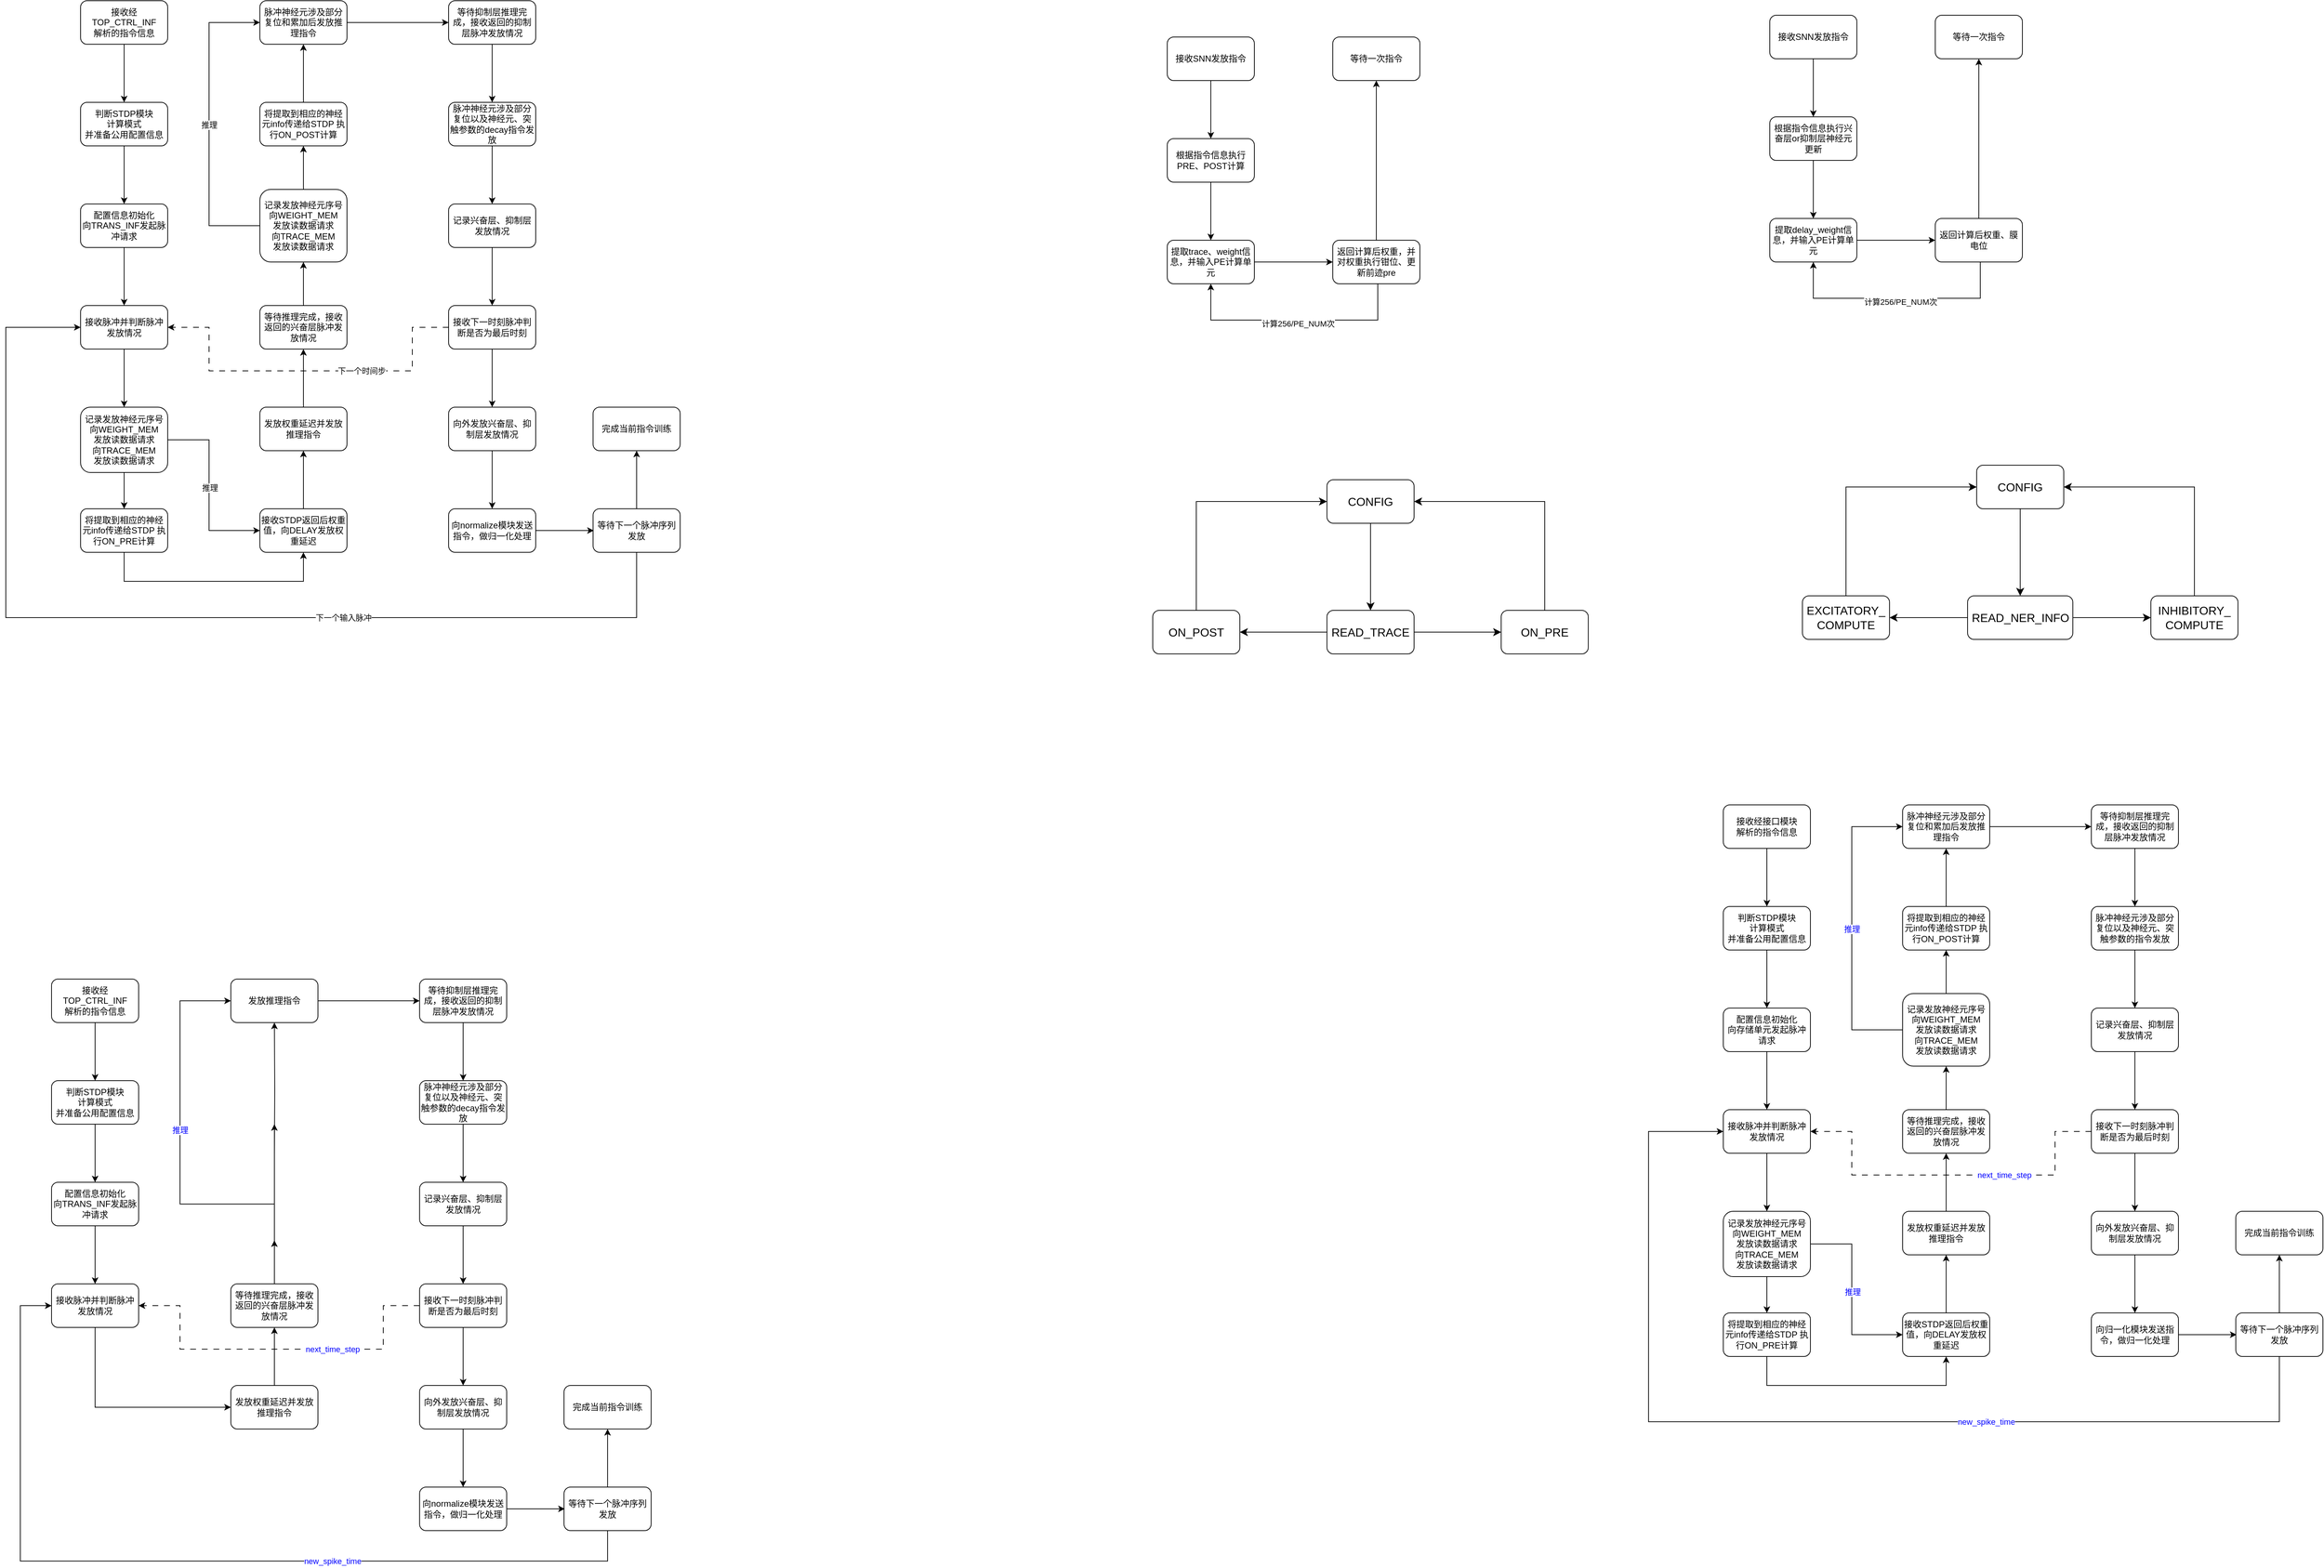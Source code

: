 <mxfile version="22.1.18" type="github">
  <diagram name="第 1 页" id="L9LMITteTnlRZ2TkFZ2f">
    <mxGraphModel dx="3619" dy="1301" grid="0" gridSize="10" guides="0" tooltips="1" connect="1" arrows="1" fold="1" page="0" pageScale="1" pageWidth="827" pageHeight="1169" math="0" shadow="0">
      <root>
        <mxCell id="0" />
        <mxCell id="1" parent="0" />
        <mxCell id="XHYiGmg5JfkTDbJsNiU6-63" style="edgeStyle=orthogonalEdgeStyle;rounded=0;orthogonalLoop=1;jettySize=auto;html=1;exitX=0;exitY=0.5;exitDx=0;exitDy=0;entryX=1;entryY=0.5;entryDx=0;entryDy=0;dashed=1;dashPattern=8 8;" parent="1" source="XHYiGmg5JfkTDbJsNiU6-45" target="XHYiGmg5JfkTDbJsNiU6-16" edge="1">
          <mxGeometry relative="1" as="geometry">
            <Array as="points">
              <mxPoint x="680" y="590" />
              <mxPoint x="680" y="650" />
              <mxPoint x="400" y="650" />
              <mxPoint x="400" y="590" />
            </Array>
          </mxGeometry>
        </mxCell>
        <mxCell id="ONLA1WShRm9VHiKbCH6p-6" value="下一个时间步" style="edgeLabel;html=1;align=center;verticalAlign=middle;resizable=0;points=[];fontColor=#000000;" parent="XHYiGmg5JfkTDbJsNiU6-63" vertex="1" connectable="0">
          <mxGeometry x="-0.565" relative="1" as="geometry">
            <mxPoint x="-70" as="offset" />
          </mxGeometry>
        </mxCell>
        <mxCell id="XHYiGmg5JfkTDbJsNiU6-3" value="" style="edgeStyle=orthogonalEdgeStyle;rounded=0;orthogonalLoop=1;jettySize=auto;html=1;" parent="1" source="XHYiGmg5JfkTDbJsNiU6-1" target="XHYiGmg5JfkTDbJsNiU6-2" edge="1">
          <mxGeometry relative="1" as="geometry" />
        </mxCell>
        <mxCell id="XHYiGmg5JfkTDbJsNiU6-1" value="接收经TOP_CTRL_INF&lt;br&gt;解析的指令信息" style="rounded=1;whiteSpace=wrap;html=1;fillColor=none;" parent="1" vertex="1">
          <mxGeometry x="223" y="140" width="120" height="60" as="geometry" />
        </mxCell>
        <mxCell id="XHYiGmg5JfkTDbJsNiU6-15" value="" style="edgeStyle=orthogonalEdgeStyle;rounded=0;orthogonalLoop=1;jettySize=auto;html=1;" parent="1" source="XHYiGmg5JfkTDbJsNiU6-2" target="XHYiGmg5JfkTDbJsNiU6-14" edge="1">
          <mxGeometry relative="1" as="geometry" />
        </mxCell>
        <mxCell id="XHYiGmg5JfkTDbJsNiU6-2" value="判断STDP模块&lt;br&gt;计算模式&lt;br&gt;并准备公用配置信息" style="whiteSpace=wrap;html=1;fillColor=none;rounded=1;" parent="1" vertex="1">
          <mxGeometry x="223" y="280" width="120" height="60" as="geometry" />
        </mxCell>
        <mxCell id="XHYiGmg5JfkTDbJsNiU6-17" value="" style="edgeStyle=orthogonalEdgeStyle;rounded=0;orthogonalLoop=1;jettySize=auto;html=1;" parent="1" source="XHYiGmg5JfkTDbJsNiU6-14" target="XHYiGmg5JfkTDbJsNiU6-16" edge="1">
          <mxGeometry relative="1" as="geometry" />
        </mxCell>
        <mxCell id="XHYiGmg5JfkTDbJsNiU6-14" value="配置信息初始化&lt;br style=&quot;border-color: var(--border-color);&quot;&gt;向TRANS_INF发起脉冲请求" style="whiteSpace=wrap;html=1;fillColor=none;rounded=1;" parent="1" vertex="1">
          <mxGeometry x="223" y="420" width="120" height="60" as="geometry" />
        </mxCell>
        <mxCell id="XHYiGmg5JfkTDbJsNiU6-19" value="" style="edgeStyle=orthogonalEdgeStyle;rounded=0;orthogonalLoop=1;jettySize=auto;html=1;" parent="1" source="XHYiGmg5JfkTDbJsNiU6-16" target="XHYiGmg5JfkTDbJsNiU6-18" edge="1">
          <mxGeometry relative="1" as="geometry" />
        </mxCell>
        <mxCell id="XHYiGmg5JfkTDbJsNiU6-16" value="接收脉冲并判断脉冲发放情况" style="whiteSpace=wrap;html=1;fillColor=none;rounded=1;" parent="1" vertex="1">
          <mxGeometry x="223" y="560" width="120" height="60" as="geometry" />
        </mxCell>
        <mxCell id="XHYiGmg5JfkTDbJsNiU6-21" value="" style="edgeStyle=orthogonalEdgeStyle;rounded=0;orthogonalLoop=1;jettySize=auto;html=1;" parent="1" source="XHYiGmg5JfkTDbJsNiU6-18" target="XHYiGmg5JfkTDbJsNiU6-20" edge="1">
          <mxGeometry relative="1" as="geometry" />
        </mxCell>
        <mxCell id="XHYiGmg5JfkTDbJsNiU6-57" style="edgeStyle=orthogonalEdgeStyle;rounded=0;orthogonalLoop=1;jettySize=auto;html=1;exitX=1;exitY=0.5;exitDx=0;exitDy=0;entryX=0;entryY=0.5;entryDx=0;entryDy=0;" parent="1" source="XHYiGmg5JfkTDbJsNiU6-18" target="XHYiGmg5JfkTDbJsNiU6-22" edge="1">
          <mxGeometry relative="1" as="geometry">
            <Array as="points">
              <mxPoint x="400" y="745" />
              <mxPoint x="400" y="870" />
            </Array>
          </mxGeometry>
        </mxCell>
        <mxCell id="ONLA1WShRm9VHiKbCH6p-3" value="推理" style="edgeLabel;html=1;align=center;verticalAlign=middle;resizable=0;points=[];fontColor=#000000;" parent="XHYiGmg5JfkTDbJsNiU6-57" vertex="1" connectable="0">
          <mxGeometry x="-0.339" y="1" relative="1" as="geometry">
            <mxPoint y="39" as="offset" />
          </mxGeometry>
        </mxCell>
        <mxCell id="XHYiGmg5JfkTDbJsNiU6-18" value="记录发放神经元序号&lt;br&gt;向WEIGHT_MEM&lt;br&gt;发放读数据请求&lt;br&gt;向TRACE_MEM&lt;br&gt;发放读数据请求" style="whiteSpace=wrap;html=1;fillColor=none;rounded=1;" parent="1" vertex="1">
          <mxGeometry x="223" y="700" width="120" height="90" as="geometry" />
        </mxCell>
        <mxCell id="XHYiGmg5JfkTDbJsNiU6-23" value="" style="edgeStyle=orthogonalEdgeStyle;rounded=0;orthogonalLoop=1;jettySize=auto;html=1;" parent="1" source="XHYiGmg5JfkTDbJsNiU6-20" target="XHYiGmg5JfkTDbJsNiU6-22" edge="1">
          <mxGeometry relative="1" as="geometry">
            <Array as="points">
              <mxPoint x="283" y="940" />
              <mxPoint x="530" y="940" />
            </Array>
          </mxGeometry>
        </mxCell>
        <mxCell id="XHYiGmg5JfkTDbJsNiU6-20" value="将提取到相应的神经元info传递给STDP 执行ON_PRE计算" style="whiteSpace=wrap;html=1;fillColor=none;rounded=1;" parent="1" vertex="1">
          <mxGeometry x="223" y="840" width="120" height="60" as="geometry" />
        </mxCell>
        <mxCell id="XHYiGmg5JfkTDbJsNiU6-25" value="" style="edgeStyle=orthogonalEdgeStyle;rounded=0;orthogonalLoop=1;jettySize=auto;html=1;" parent="1" source="XHYiGmg5JfkTDbJsNiU6-22" target="XHYiGmg5JfkTDbJsNiU6-24" edge="1">
          <mxGeometry relative="1" as="geometry" />
        </mxCell>
        <mxCell id="XHYiGmg5JfkTDbJsNiU6-22" value="接收STDP返回后权重值，向DELAY发放权重延迟" style="whiteSpace=wrap;html=1;fillColor=none;rounded=1;" parent="1" vertex="1">
          <mxGeometry x="470" y="840" width="120" height="60" as="geometry" />
        </mxCell>
        <mxCell id="XHYiGmg5JfkTDbJsNiU6-27" value="" style="edgeStyle=orthogonalEdgeStyle;rounded=0;orthogonalLoop=1;jettySize=auto;html=1;" parent="1" source="XHYiGmg5JfkTDbJsNiU6-24" target="XHYiGmg5JfkTDbJsNiU6-26" edge="1">
          <mxGeometry relative="1" as="geometry" />
        </mxCell>
        <mxCell id="XHYiGmg5JfkTDbJsNiU6-24" value="发放权重延迟并发放推理指令" style="whiteSpace=wrap;html=1;fillColor=none;rounded=1;" parent="1" vertex="1">
          <mxGeometry x="470" y="700" width="120" height="60" as="geometry" />
        </mxCell>
        <mxCell id="XHYiGmg5JfkTDbJsNiU6-29" value="" style="edgeStyle=orthogonalEdgeStyle;rounded=0;orthogonalLoop=1;jettySize=auto;html=1;" parent="1" source="XHYiGmg5JfkTDbJsNiU6-26" target="XHYiGmg5JfkTDbJsNiU6-28" edge="1">
          <mxGeometry relative="1" as="geometry" />
        </mxCell>
        <mxCell id="XHYiGmg5JfkTDbJsNiU6-26" value="等待推理完成，接收返回的兴奋层脉冲发放情况" style="whiteSpace=wrap;html=1;fillColor=default;rounded=1;" parent="1" vertex="1">
          <mxGeometry x="470" y="560" width="120" height="60" as="geometry" />
        </mxCell>
        <mxCell id="XHYiGmg5JfkTDbJsNiU6-31" value="" style="edgeStyle=orthogonalEdgeStyle;rounded=0;orthogonalLoop=1;jettySize=auto;html=1;" parent="1" source="XHYiGmg5JfkTDbJsNiU6-28" target="XHYiGmg5JfkTDbJsNiU6-30" edge="1">
          <mxGeometry relative="1" as="geometry" />
        </mxCell>
        <mxCell id="XHYiGmg5JfkTDbJsNiU6-59" style="edgeStyle=orthogonalEdgeStyle;rounded=0;orthogonalLoop=1;jettySize=auto;html=1;exitX=0;exitY=0.5;exitDx=0;exitDy=0;entryX=0;entryY=0.5;entryDx=0;entryDy=0;" parent="1" source="XHYiGmg5JfkTDbJsNiU6-28" target="XHYiGmg5JfkTDbJsNiU6-32" edge="1">
          <mxGeometry relative="1" as="geometry">
            <Array as="points">
              <mxPoint x="400" y="450" />
              <mxPoint x="400" y="170" />
            </Array>
          </mxGeometry>
        </mxCell>
        <mxCell id="ONLA1WShRm9VHiKbCH6p-4" value="推理" style="edgeLabel;html=1;align=center;verticalAlign=middle;resizable=0;points=[];fontColor=#000000;" parent="XHYiGmg5JfkTDbJsNiU6-59" vertex="1" connectable="0">
          <mxGeometry x="-0.24" relative="1" as="geometry">
            <mxPoint y="-50" as="offset" />
          </mxGeometry>
        </mxCell>
        <mxCell id="XHYiGmg5JfkTDbJsNiU6-28" value="记录发放神经元序号&lt;br style=&quot;border-color: var(--border-color);&quot;&gt;向WEIGHT_MEM&lt;br style=&quot;border-color: var(--border-color);&quot;&gt;发放读数据请求&lt;br style=&quot;border-color: var(--border-color);&quot;&gt;向TRACE_MEM&lt;br style=&quot;border-color: var(--border-color);&quot;&gt;发放读数据请求" style="whiteSpace=wrap;html=1;fillColor=none;rounded=1;" parent="1" vertex="1">
          <mxGeometry x="470" y="400" width="120" height="100" as="geometry" />
        </mxCell>
        <mxCell id="XHYiGmg5JfkTDbJsNiU6-33" value="" style="edgeStyle=orthogonalEdgeStyle;rounded=0;orthogonalLoop=1;jettySize=auto;html=1;" parent="1" source="XHYiGmg5JfkTDbJsNiU6-30" target="XHYiGmg5JfkTDbJsNiU6-32" edge="1">
          <mxGeometry relative="1" as="geometry" />
        </mxCell>
        <mxCell id="XHYiGmg5JfkTDbJsNiU6-30" value="将提取到相应的神经元info传递给STDP 执行ON_POST计算" style="whiteSpace=wrap;html=1;fillColor=none;rounded=1;" parent="1" vertex="1">
          <mxGeometry x="470" y="280" width="120" height="60" as="geometry" />
        </mxCell>
        <mxCell id="XHYiGmg5JfkTDbJsNiU6-38" value="" style="edgeStyle=orthogonalEdgeStyle;rounded=0;orthogonalLoop=1;jettySize=auto;html=1;" parent="1" source="XHYiGmg5JfkTDbJsNiU6-32" target="XHYiGmg5JfkTDbJsNiU6-37" edge="1">
          <mxGeometry relative="1" as="geometry" />
        </mxCell>
        <mxCell id="XHYiGmg5JfkTDbJsNiU6-32" value="脉冲神经元涉及部分复位和累加后发放推理指令" style="whiteSpace=wrap;html=1;fillColor=none;rounded=1;" parent="1" vertex="1">
          <mxGeometry x="470" y="140" width="120" height="60" as="geometry" />
        </mxCell>
        <mxCell id="XHYiGmg5JfkTDbJsNiU6-40" value="" style="edgeStyle=orthogonalEdgeStyle;rounded=0;orthogonalLoop=1;jettySize=auto;html=1;" parent="1" source="XHYiGmg5JfkTDbJsNiU6-37" target="XHYiGmg5JfkTDbJsNiU6-39" edge="1">
          <mxGeometry relative="1" as="geometry" />
        </mxCell>
        <mxCell id="XHYiGmg5JfkTDbJsNiU6-37" value="等待抑制层推理完成，接收返回的抑制层脉冲发放情况" style="whiteSpace=wrap;html=1;fillColor=none;rounded=1;" parent="1" vertex="1">
          <mxGeometry x="730" y="140" width="120" height="60" as="geometry" />
        </mxCell>
        <mxCell id="XHYiGmg5JfkTDbJsNiU6-42" value="" style="edgeStyle=orthogonalEdgeStyle;rounded=0;orthogonalLoop=1;jettySize=auto;html=1;" parent="1" source="XHYiGmg5JfkTDbJsNiU6-39" target="XHYiGmg5JfkTDbJsNiU6-41" edge="1">
          <mxGeometry relative="1" as="geometry" />
        </mxCell>
        <mxCell id="XHYiGmg5JfkTDbJsNiU6-39" value="脉冲神经元涉及部分复位以及神经元、突触参数的decay指令发放" style="whiteSpace=wrap;html=1;fillColor=none;rounded=1;" parent="1" vertex="1">
          <mxGeometry x="730" y="280" width="120" height="60" as="geometry" />
        </mxCell>
        <mxCell id="XHYiGmg5JfkTDbJsNiU6-46" value="" style="edgeStyle=orthogonalEdgeStyle;rounded=0;orthogonalLoop=1;jettySize=auto;html=1;" parent="1" source="XHYiGmg5JfkTDbJsNiU6-41" target="XHYiGmg5JfkTDbJsNiU6-45" edge="1">
          <mxGeometry relative="1" as="geometry" />
        </mxCell>
        <mxCell id="XHYiGmg5JfkTDbJsNiU6-41" value="记录兴奋层、抑制层发放情况" style="whiteSpace=wrap;html=1;fillColor=none;rounded=1;" parent="1" vertex="1">
          <mxGeometry x="730" y="420" width="120" height="60" as="geometry" />
        </mxCell>
        <mxCell id="XHYiGmg5JfkTDbJsNiU6-48" value="" style="edgeStyle=orthogonalEdgeStyle;rounded=0;orthogonalLoop=1;jettySize=auto;html=1;" parent="1" source="XHYiGmg5JfkTDbJsNiU6-45" target="XHYiGmg5JfkTDbJsNiU6-47" edge="1">
          <mxGeometry relative="1" as="geometry" />
        </mxCell>
        <mxCell id="XHYiGmg5JfkTDbJsNiU6-45" value="接收下一时刻脉冲判断是否为最后时刻" style="whiteSpace=wrap;html=1;fillColor=none;rounded=1;" parent="1" vertex="1">
          <mxGeometry x="730" y="560" width="120" height="60" as="geometry" />
        </mxCell>
        <mxCell id="XHYiGmg5JfkTDbJsNiU6-50" value="" style="edgeStyle=orthogonalEdgeStyle;rounded=0;orthogonalLoop=1;jettySize=auto;html=1;" parent="1" source="XHYiGmg5JfkTDbJsNiU6-47" target="XHYiGmg5JfkTDbJsNiU6-49" edge="1">
          <mxGeometry relative="1" as="geometry" />
        </mxCell>
        <mxCell id="XHYiGmg5JfkTDbJsNiU6-47" value="向外发放兴奋层、抑制层发放情况" style="whiteSpace=wrap;html=1;fillColor=none;rounded=1;" parent="1" vertex="1">
          <mxGeometry x="730" y="700" width="120" height="60" as="geometry" />
        </mxCell>
        <mxCell id="XHYiGmg5JfkTDbJsNiU6-52" value="" style="edgeStyle=orthogonalEdgeStyle;rounded=0;orthogonalLoop=1;jettySize=auto;html=1;" parent="1" source="XHYiGmg5JfkTDbJsNiU6-49" edge="1">
          <mxGeometry relative="1" as="geometry">
            <mxPoint x="930" y="870" as="targetPoint" />
          </mxGeometry>
        </mxCell>
        <mxCell id="XHYiGmg5JfkTDbJsNiU6-49" value="向normalize模块发送指令，做归一化处理" style="whiteSpace=wrap;html=1;fillColor=none;rounded=1;" parent="1" vertex="1">
          <mxGeometry x="730" y="840" width="120" height="60" as="geometry" />
        </mxCell>
        <mxCell id="XHYiGmg5JfkTDbJsNiU6-53" style="edgeStyle=orthogonalEdgeStyle;rounded=0;orthogonalLoop=1;jettySize=auto;html=1;exitX=0.5;exitY=1;exitDx=0;exitDy=0;entryX=0;entryY=0.5;entryDx=0;entryDy=0;" parent="1" source="XHYiGmg5JfkTDbJsNiU6-51" target="XHYiGmg5JfkTDbJsNiU6-16" edge="1">
          <mxGeometry relative="1" as="geometry">
            <Array as="points">
              <mxPoint x="989" y="990" />
              <mxPoint x="120" y="990" />
              <mxPoint x="120" y="590" />
            </Array>
          </mxGeometry>
        </mxCell>
        <mxCell id="ONLA1WShRm9VHiKbCH6p-2" value="下一个输入脉冲" style="edgeLabel;html=1;align=center;verticalAlign=middle;resizable=0;points=[];fontColor=#000000;" parent="XHYiGmg5JfkTDbJsNiU6-53" vertex="1" connectable="0">
          <mxGeometry x="-0.324" relative="1" as="geometry">
            <mxPoint as="offset" />
          </mxGeometry>
        </mxCell>
        <mxCell id="XHYiGmg5JfkTDbJsNiU6-55" value="" style="edgeStyle=orthogonalEdgeStyle;rounded=0;orthogonalLoop=1;jettySize=auto;html=1;" parent="1" source="XHYiGmg5JfkTDbJsNiU6-51" target="XHYiGmg5JfkTDbJsNiU6-54" edge="1">
          <mxGeometry relative="1" as="geometry" />
        </mxCell>
        <mxCell id="XHYiGmg5JfkTDbJsNiU6-51" value="等待下一个脉冲序列发放" style="whiteSpace=wrap;html=1;fillColor=none;rounded=1;" parent="1" vertex="1">
          <mxGeometry x="929" y="840" width="120" height="60" as="geometry" />
        </mxCell>
        <mxCell id="XHYiGmg5JfkTDbJsNiU6-54" value="完成当前指令训练" style="whiteSpace=wrap;html=1;fillColor=none;rounded=1;" parent="1" vertex="1">
          <mxGeometry x="929" y="700" width="120" height="60" as="geometry" />
        </mxCell>
        <mxCell id="ONLA1WShRm9VHiKbCH6p-7" style="edgeStyle=orthogonalEdgeStyle;rounded=0;orthogonalLoop=1;jettySize=auto;html=1;exitX=0;exitY=0.5;exitDx=0;exitDy=0;entryX=1;entryY=0.5;entryDx=0;entryDy=0;dashed=1;dashPattern=8 8;" parent="1" source="ONLA1WShRm9VHiKbCH6p-44" target="ONLA1WShRm9VHiKbCH6p-16" edge="1">
          <mxGeometry relative="1" as="geometry">
            <Array as="points">
              <mxPoint x="640" y="1938" />
              <mxPoint x="640" y="1998" />
              <mxPoint x="360" y="1998" />
              <mxPoint x="360" y="1938" />
            </Array>
          </mxGeometry>
        </mxCell>
        <mxCell id="ONLA1WShRm9VHiKbCH6p-8" value="next_time_step" style="edgeLabel;html=1;align=center;verticalAlign=middle;resizable=0;points=[];fontColor=#0000FF;" parent="ONLA1WShRm9VHiKbCH6p-7" vertex="1" connectable="0">
          <mxGeometry x="-0.565" relative="1" as="geometry">
            <mxPoint x="-70" as="offset" />
          </mxGeometry>
        </mxCell>
        <mxCell id="ONLA1WShRm9VHiKbCH6p-9" value="" style="edgeStyle=orthogonalEdgeStyle;rounded=0;orthogonalLoop=1;jettySize=auto;html=1;" parent="1" source="ONLA1WShRm9VHiKbCH6p-10" target="ONLA1WShRm9VHiKbCH6p-12" edge="1">
          <mxGeometry relative="1" as="geometry" />
        </mxCell>
        <mxCell id="ONLA1WShRm9VHiKbCH6p-10" value="接收经TOP_CTRL_INF&lt;br&gt;解析的指令信息" style="rounded=1;whiteSpace=wrap;html=1;fillColor=none;" parent="1" vertex="1">
          <mxGeometry x="183" y="1488" width="120" height="60" as="geometry" />
        </mxCell>
        <mxCell id="ONLA1WShRm9VHiKbCH6p-11" value="" style="edgeStyle=orthogonalEdgeStyle;rounded=0;orthogonalLoop=1;jettySize=auto;html=1;" parent="1" source="ONLA1WShRm9VHiKbCH6p-12" target="ONLA1WShRm9VHiKbCH6p-14" edge="1">
          <mxGeometry relative="1" as="geometry" />
        </mxCell>
        <mxCell id="ONLA1WShRm9VHiKbCH6p-12" value="判断STDP模块&lt;br&gt;计算模式&lt;br&gt;并准备公用配置信息" style="whiteSpace=wrap;html=1;fillColor=none;rounded=1;" parent="1" vertex="1">
          <mxGeometry x="183" y="1628" width="120" height="60" as="geometry" />
        </mxCell>
        <mxCell id="ONLA1WShRm9VHiKbCH6p-13" value="" style="edgeStyle=orthogonalEdgeStyle;rounded=0;orthogonalLoop=1;jettySize=auto;html=1;" parent="1" source="ONLA1WShRm9VHiKbCH6p-14" target="ONLA1WShRm9VHiKbCH6p-16" edge="1">
          <mxGeometry relative="1" as="geometry" />
        </mxCell>
        <mxCell id="ONLA1WShRm9VHiKbCH6p-14" value="配置信息初始化&lt;br style=&quot;border-color: var(--border-color);&quot;&gt;向TRANS_INF发起脉冲请求" style="whiteSpace=wrap;html=1;fillColor=none;rounded=1;" parent="1" vertex="1">
          <mxGeometry x="183" y="1768" width="120" height="60" as="geometry" />
        </mxCell>
        <mxCell id="ONLA1WShRm9VHiKbCH6p-54" style="edgeStyle=orthogonalEdgeStyle;rounded=0;orthogonalLoop=1;jettySize=auto;html=1;exitX=0.5;exitY=1;exitDx=0;exitDy=0;entryX=0;entryY=0.5;entryDx=0;entryDy=0;" parent="1" source="ONLA1WShRm9VHiKbCH6p-16" target="ONLA1WShRm9VHiKbCH6p-26" edge="1">
          <mxGeometry relative="1" as="geometry" />
        </mxCell>
        <mxCell id="ONLA1WShRm9VHiKbCH6p-16" value="接收脉冲并判断脉冲发放情况" style="whiteSpace=wrap;html=1;fillColor=none;rounded=1;" parent="1" vertex="1">
          <mxGeometry x="183" y="1908" width="120" height="60" as="geometry" />
        </mxCell>
        <mxCell id="ONLA1WShRm9VHiKbCH6p-25" value="" style="edgeStyle=orthogonalEdgeStyle;rounded=0;orthogonalLoop=1;jettySize=auto;html=1;" parent="1" source="ONLA1WShRm9VHiKbCH6p-26" target="ONLA1WShRm9VHiKbCH6p-28" edge="1">
          <mxGeometry relative="1" as="geometry" />
        </mxCell>
        <mxCell id="ONLA1WShRm9VHiKbCH6p-26" value="发放权重延迟并发放推理指令" style="whiteSpace=wrap;html=1;fillColor=none;rounded=1;" parent="1" vertex="1">
          <mxGeometry x="430" y="2048" width="120" height="60" as="geometry" />
        </mxCell>
        <mxCell id="ONLA1WShRm9VHiKbCH6p-27" value="" style="edgeStyle=orthogonalEdgeStyle;rounded=0;orthogonalLoop=1;jettySize=auto;html=1;" parent="1" source="ONLA1WShRm9VHiKbCH6p-28" edge="1">
          <mxGeometry relative="1" as="geometry">
            <mxPoint x="490" y="1848.0" as="targetPoint" />
          </mxGeometry>
        </mxCell>
        <mxCell id="ONLA1WShRm9VHiKbCH6p-28" value="等待推理完成，接收返回的兴奋层脉冲发放情况" style="whiteSpace=wrap;html=1;fillColor=default;rounded=1;" parent="1" vertex="1">
          <mxGeometry x="430" y="1908" width="120" height="60" as="geometry" />
        </mxCell>
        <mxCell id="ONLA1WShRm9VHiKbCH6p-29" value="" style="edgeStyle=orthogonalEdgeStyle;rounded=0;orthogonalLoop=1;jettySize=auto;html=1;" parent="1" edge="1">
          <mxGeometry relative="1" as="geometry">
            <mxPoint x="490" y="1870" as="sourcePoint" />
            <mxPoint x="490" y="1688" as="targetPoint" />
          </mxGeometry>
        </mxCell>
        <mxCell id="ONLA1WShRm9VHiKbCH6p-30" style="edgeStyle=orthogonalEdgeStyle;rounded=0;orthogonalLoop=1;jettySize=auto;html=1;entryX=0;entryY=0.5;entryDx=0;entryDy=0;" parent="1" target="ONLA1WShRm9VHiKbCH6p-36" edge="1">
          <mxGeometry relative="1" as="geometry">
            <Array as="points">
              <mxPoint x="360" y="1798" />
              <mxPoint x="360" y="1518" />
            </Array>
            <mxPoint x="490" y="1798" as="sourcePoint" />
          </mxGeometry>
        </mxCell>
        <mxCell id="ONLA1WShRm9VHiKbCH6p-31" value="推理" style="edgeLabel;html=1;align=center;verticalAlign=middle;resizable=0;points=[];fontColor=#0000FF;" parent="ONLA1WShRm9VHiKbCH6p-30" vertex="1" connectable="0">
          <mxGeometry x="-0.24" relative="1" as="geometry">
            <mxPoint y="-50" as="offset" />
          </mxGeometry>
        </mxCell>
        <mxCell id="ONLA1WShRm9VHiKbCH6p-33" value="" style="edgeStyle=orthogonalEdgeStyle;rounded=0;orthogonalLoop=1;jettySize=auto;html=1;" parent="1" target="ONLA1WShRm9VHiKbCH6p-36" edge="1">
          <mxGeometry relative="1" as="geometry">
            <mxPoint x="490" y="1730" as="sourcePoint" />
          </mxGeometry>
        </mxCell>
        <mxCell id="ONLA1WShRm9VHiKbCH6p-35" value="" style="edgeStyle=orthogonalEdgeStyle;rounded=0;orthogonalLoop=1;jettySize=auto;html=1;" parent="1" source="ONLA1WShRm9VHiKbCH6p-36" target="ONLA1WShRm9VHiKbCH6p-38" edge="1">
          <mxGeometry relative="1" as="geometry" />
        </mxCell>
        <mxCell id="ONLA1WShRm9VHiKbCH6p-36" value="发放推理指令" style="whiteSpace=wrap;html=1;fillColor=none;rounded=1;" parent="1" vertex="1">
          <mxGeometry x="430" y="1488" width="120" height="60" as="geometry" />
        </mxCell>
        <mxCell id="ONLA1WShRm9VHiKbCH6p-37" value="" style="edgeStyle=orthogonalEdgeStyle;rounded=0;orthogonalLoop=1;jettySize=auto;html=1;" parent="1" source="ONLA1WShRm9VHiKbCH6p-38" target="ONLA1WShRm9VHiKbCH6p-40" edge="1">
          <mxGeometry relative="1" as="geometry" />
        </mxCell>
        <mxCell id="ONLA1WShRm9VHiKbCH6p-38" value="等待抑制层推理完成，接收返回的抑制层脉冲发放情况" style="whiteSpace=wrap;html=1;fillColor=none;rounded=1;" parent="1" vertex="1">
          <mxGeometry x="690" y="1488" width="120" height="60" as="geometry" />
        </mxCell>
        <mxCell id="ONLA1WShRm9VHiKbCH6p-39" value="" style="edgeStyle=orthogonalEdgeStyle;rounded=0;orthogonalLoop=1;jettySize=auto;html=1;" parent="1" source="ONLA1WShRm9VHiKbCH6p-40" target="ONLA1WShRm9VHiKbCH6p-42" edge="1">
          <mxGeometry relative="1" as="geometry" />
        </mxCell>
        <mxCell id="ONLA1WShRm9VHiKbCH6p-40" value="脉冲神经元涉及部分复位以及神经元、突触参数的decay指令发放" style="whiteSpace=wrap;html=1;fillColor=none;rounded=1;" parent="1" vertex="1">
          <mxGeometry x="690" y="1628" width="120" height="60" as="geometry" />
        </mxCell>
        <mxCell id="ONLA1WShRm9VHiKbCH6p-41" value="" style="edgeStyle=orthogonalEdgeStyle;rounded=0;orthogonalLoop=1;jettySize=auto;html=1;" parent="1" source="ONLA1WShRm9VHiKbCH6p-42" target="ONLA1WShRm9VHiKbCH6p-44" edge="1">
          <mxGeometry relative="1" as="geometry" />
        </mxCell>
        <mxCell id="ONLA1WShRm9VHiKbCH6p-42" value="记录兴奋层、抑制层发放情况" style="whiteSpace=wrap;html=1;fillColor=none;rounded=1;" parent="1" vertex="1">
          <mxGeometry x="690" y="1768" width="120" height="60" as="geometry" />
        </mxCell>
        <mxCell id="ONLA1WShRm9VHiKbCH6p-43" value="" style="edgeStyle=orthogonalEdgeStyle;rounded=0;orthogonalLoop=1;jettySize=auto;html=1;" parent="1" source="ONLA1WShRm9VHiKbCH6p-44" target="ONLA1WShRm9VHiKbCH6p-46" edge="1">
          <mxGeometry relative="1" as="geometry" />
        </mxCell>
        <mxCell id="ONLA1WShRm9VHiKbCH6p-44" value="接收下一时刻脉冲判断是否为最后时刻" style="whiteSpace=wrap;html=1;fillColor=none;rounded=1;" parent="1" vertex="1">
          <mxGeometry x="690" y="1908" width="120" height="60" as="geometry" />
        </mxCell>
        <mxCell id="ONLA1WShRm9VHiKbCH6p-45" value="" style="edgeStyle=orthogonalEdgeStyle;rounded=0;orthogonalLoop=1;jettySize=auto;html=1;" parent="1" source="ONLA1WShRm9VHiKbCH6p-46" target="ONLA1WShRm9VHiKbCH6p-48" edge="1">
          <mxGeometry relative="1" as="geometry" />
        </mxCell>
        <mxCell id="ONLA1WShRm9VHiKbCH6p-46" value="向外发放兴奋层、抑制层发放情况" style="whiteSpace=wrap;html=1;fillColor=none;rounded=1;" parent="1" vertex="1">
          <mxGeometry x="690" y="2048" width="120" height="60" as="geometry" />
        </mxCell>
        <mxCell id="ONLA1WShRm9VHiKbCH6p-47" value="" style="edgeStyle=orthogonalEdgeStyle;rounded=0;orthogonalLoop=1;jettySize=auto;html=1;" parent="1" source="ONLA1WShRm9VHiKbCH6p-48" edge="1">
          <mxGeometry relative="1" as="geometry">
            <mxPoint x="890" y="2218" as="targetPoint" />
          </mxGeometry>
        </mxCell>
        <mxCell id="ONLA1WShRm9VHiKbCH6p-48" value="向normalize模块发送指令，做归一化处理" style="whiteSpace=wrap;html=1;fillColor=none;rounded=1;" parent="1" vertex="1">
          <mxGeometry x="690" y="2188" width="120" height="60" as="geometry" />
        </mxCell>
        <mxCell id="ONLA1WShRm9VHiKbCH6p-49" style="edgeStyle=orthogonalEdgeStyle;rounded=0;orthogonalLoop=1;jettySize=auto;html=1;exitX=0.5;exitY=1;exitDx=0;exitDy=0;entryX=0;entryY=0.5;entryDx=0;entryDy=0;" parent="1" source="ONLA1WShRm9VHiKbCH6p-52" target="ONLA1WShRm9VHiKbCH6p-16" edge="1">
          <mxGeometry relative="1" as="geometry">
            <Array as="points">
              <mxPoint x="949" y="2290" />
              <mxPoint x="140" y="2290" />
              <mxPoint x="140" y="1938" />
            </Array>
          </mxGeometry>
        </mxCell>
        <mxCell id="ONLA1WShRm9VHiKbCH6p-50" value="new_spike_time" style="edgeLabel;html=1;align=center;verticalAlign=middle;resizable=0;points=[];fontColor=#0000FF;" parent="ONLA1WShRm9VHiKbCH6p-49" vertex="1" connectable="0">
          <mxGeometry x="-0.324" relative="1" as="geometry">
            <mxPoint as="offset" />
          </mxGeometry>
        </mxCell>
        <mxCell id="ONLA1WShRm9VHiKbCH6p-51" value="" style="edgeStyle=orthogonalEdgeStyle;rounded=0;orthogonalLoop=1;jettySize=auto;html=1;" parent="1" source="ONLA1WShRm9VHiKbCH6p-52" target="ONLA1WShRm9VHiKbCH6p-53" edge="1">
          <mxGeometry relative="1" as="geometry" />
        </mxCell>
        <mxCell id="ONLA1WShRm9VHiKbCH6p-52" value="等待下一个脉冲序列发放" style="whiteSpace=wrap;html=1;fillColor=none;rounded=1;" parent="1" vertex="1">
          <mxGeometry x="889" y="2188" width="120" height="60" as="geometry" />
        </mxCell>
        <mxCell id="ONLA1WShRm9VHiKbCH6p-53" value="完成当前指令训练" style="whiteSpace=wrap;html=1;fillColor=none;rounded=1;" parent="1" vertex="1">
          <mxGeometry x="889" y="2048" width="120" height="60" as="geometry" />
        </mxCell>
        <mxCell id="ONLA1WShRm9VHiKbCH6p-58" value="" style="edgeStyle=orthogonalEdgeStyle;rounded=0;orthogonalLoop=1;jettySize=auto;html=1;" parent="1" source="ONLA1WShRm9VHiKbCH6p-56" target="ONLA1WShRm9VHiKbCH6p-57" edge="1">
          <mxGeometry relative="1" as="geometry" />
        </mxCell>
        <mxCell id="ONLA1WShRm9VHiKbCH6p-56" value="接收SNN发放指令" style="rounded=1;whiteSpace=wrap;html=1;" parent="1" vertex="1">
          <mxGeometry x="1720" y="190" width="120" height="60" as="geometry" />
        </mxCell>
        <mxCell id="ONLA1WShRm9VHiKbCH6p-60" value="" style="edgeStyle=orthogonalEdgeStyle;rounded=0;orthogonalLoop=1;jettySize=auto;html=1;" parent="1" source="ONLA1WShRm9VHiKbCH6p-57" target="ONLA1WShRm9VHiKbCH6p-59" edge="1">
          <mxGeometry relative="1" as="geometry" />
        </mxCell>
        <mxCell id="ONLA1WShRm9VHiKbCH6p-57" value="根据指令信息执行PRE、POST计算" style="whiteSpace=wrap;html=1;rounded=1;" parent="1" vertex="1">
          <mxGeometry x="1720" y="330" width="120" height="60" as="geometry" />
        </mxCell>
        <mxCell id="ONLA1WShRm9VHiKbCH6p-62" value="" style="edgeStyle=orthogonalEdgeStyle;rounded=0;orthogonalLoop=1;jettySize=auto;html=1;" parent="1" source="ONLA1WShRm9VHiKbCH6p-59" target="ONLA1WShRm9VHiKbCH6p-61" edge="1">
          <mxGeometry relative="1" as="geometry" />
        </mxCell>
        <mxCell id="ONLA1WShRm9VHiKbCH6p-59" value="提取trace、weight信息，并输入PE计算单元" style="whiteSpace=wrap;html=1;rounded=1;" parent="1" vertex="1">
          <mxGeometry x="1720" y="470" width="120" height="60" as="geometry" />
        </mxCell>
        <mxCell id="ONLA1WShRm9VHiKbCH6p-64" value="" style="edgeStyle=orthogonalEdgeStyle;rounded=0;orthogonalLoop=1;jettySize=auto;html=1;" parent="1" source="ONLA1WShRm9VHiKbCH6p-61" target="ONLA1WShRm9VHiKbCH6p-63" edge="1">
          <mxGeometry relative="1" as="geometry" />
        </mxCell>
        <mxCell id="ONLA1WShRm9VHiKbCH6p-65" style="edgeStyle=orthogonalEdgeStyle;rounded=0;orthogonalLoop=1;jettySize=auto;html=1;exitX=0.5;exitY=1;exitDx=0;exitDy=0;entryX=0.5;entryY=1;entryDx=0;entryDy=0;" parent="1" source="ONLA1WShRm9VHiKbCH6p-61" target="ONLA1WShRm9VHiKbCH6p-59" edge="1">
          <mxGeometry relative="1" as="geometry">
            <Array as="points">
              <mxPoint x="2008" y="500" />
              <mxPoint x="2010" y="500" />
              <mxPoint x="2010" y="580" />
              <mxPoint x="1780" y="580" />
            </Array>
          </mxGeometry>
        </mxCell>
        <mxCell id="ONLA1WShRm9VHiKbCH6p-66" value="计算256/PE_NUM次" style="edgeLabel;html=1;align=center;verticalAlign=middle;resizable=0;points=[];" parent="ONLA1WShRm9VHiKbCH6p-65" vertex="1" connectable="0">
          <mxGeometry x="0.083" y="3" relative="1" as="geometry">
            <mxPoint x="-10" y="2" as="offset" />
          </mxGeometry>
        </mxCell>
        <mxCell id="ONLA1WShRm9VHiKbCH6p-61" value="返回计算后权重，并对权重执行钳位、更新前迹pre" style="whiteSpace=wrap;html=1;rounded=1;" parent="1" vertex="1">
          <mxGeometry x="1948" y="470" width="120" height="60" as="geometry" />
        </mxCell>
        <mxCell id="ONLA1WShRm9VHiKbCH6p-63" value="等待一次指令" style="whiteSpace=wrap;html=1;rounded=1;" parent="1" vertex="1">
          <mxGeometry x="1948" y="190" width="120" height="60" as="geometry" />
        </mxCell>
        <mxCell id="mNBl5FdlkpwVqaLiXcc0-3" value="" style="edgeStyle=none;curved=1;rounded=0;orthogonalLoop=1;jettySize=auto;html=1;fontSize=12;startSize=8;endSize=8;" parent="1" source="mNBl5FdlkpwVqaLiXcc0-1" target="mNBl5FdlkpwVqaLiXcc0-2" edge="1">
          <mxGeometry relative="1" as="geometry" />
        </mxCell>
        <mxCell id="mNBl5FdlkpwVqaLiXcc0-1" value="CONFIG" style="rounded=1;whiteSpace=wrap;html=1;fontSize=16;" parent="1" vertex="1">
          <mxGeometry x="1940" y="800" width="120" height="60" as="geometry" />
        </mxCell>
        <mxCell id="mNBl5FdlkpwVqaLiXcc0-5" value="" style="edgeStyle=none;curved=1;rounded=0;orthogonalLoop=1;jettySize=auto;html=1;fontSize=12;startSize=8;endSize=8;" parent="1" source="mNBl5FdlkpwVqaLiXcc0-2" target="mNBl5FdlkpwVqaLiXcc0-4" edge="1">
          <mxGeometry relative="1" as="geometry" />
        </mxCell>
        <mxCell id="mNBl5FdlkpwVqaLiXcc0-7" value="" style="edgeStyle=none;curved=1;rounded=0;orthogonalLoop=1;jettySize=auto;html=1;fontSize=12;startSize=8;endSize=8;" parent="1" source="mNBl5FdlkpwVqaLiXcc0-2" target="mNBl5FdlkpwVqaLiXcc0-6" edge="1">
          <mxGeometry relative="1" as="geometry" />
        </mxCell>
        <mxCell id="mNBl5FdlkpwVqaLiXcc0-2" value="READ_TRACE" style="rounded=1;whiteSpace=wrap;html=1;fontSize=16;" parent="1" vertex="1">
          <mxGeometry x="1940" y="980" width="120" height="60" as="geometry" />
        </mxCell>
        <mxCell id="mNBl5FdlkpwVqaLiXcc0-10" style="edgeStyle=orthogonalEdgeStyle;rounded=0;orthogonalLoop=1;jettySize=auto;html=1;entryX=1;entryY=0.5;entryDx=0;entryDy=0;fontSize=12;startSize=8;endSize=8;" parent="1" source="mNBl5FdlkpwVqaLiXcc0-4" target="mNBl5FdlkpwVqaLiXcc0-1" edge="1">
          <mxGeometry relative="1" as="geometry">
            <Array as="points">
              <mxPoint x="2240" y="830" />
            </Array>
          </mxGeometry>
        </mxCell>
        <mxCell id="mNBl5FdlkpwVqaLiXcc0-4" value="ON_PRE" style="rounded=1;whiteSpace=wrap;html=1;fontSize=16;" parent="1" vertex="1">
          <mxGeometry x="2180" y="980" width="120" height="60" as="geometry" />
        </mxCell>
        <mxCell id="mNBl5FdlkpwVqaLiXcc0-9" style="edgeStyle=orthogonalEdgeStyle;rounded=0;orthogonalLoop=1;jettySize=auto;html=1;exitX=0.5;exitY=0;exitDx=0;exitDy=0;entryX=0;entryY=0.5;entryDx=0;entryDy=0;fontSize=12;startSize=8;endSize=8;" parent="1" source="mNBl5FdlkpwVqaLiXcc0-6" target="mNBl5FdlkpwVqaLiXcc0-1" edge="1">
          <mxGeometry relative="1" as="geometry" />
        </mxCell>
        <mxCell id="mNBl5FdlkpwVqaLiXcc0-6" value="ON_POST" style="rounded=1;whiteSpace=wrap;html=1;fontSize=16;" parent="1" vertex="1">
          <mxGeometry x="1700" y="980" width="120" height="60" as="geometry" />
        </mxCell>
        <mxCell id="mNBl5FdlkpwVqaLiXcc0-11" value="" style="edgeStyle=orthogonalEdgeStyle;rounded=0;orthogonalLoop=1;jettySize=auto;html=1;" parent="1" source="mNBl5FdlkpwVqaLiXcc0-12" target="mNBl5FdlkpwVqaLiXcc0-14" edge="1">
          <mxGeometry relative="1" as="geometry" />
        </mxCell>
        <mxCell id="mNBl5FdlkpwVqaLiXcc0-12" value="接收SNN发放指令" style="rounded=1;whiteSpace=wrap;html=1;" parent="1" vertex="1">
          <mxGeometry x="2550" y="160" width="120" height="60" as="geometry" />
        </mxCell>
        <mxCell id="mNBl5FdlkpwVqaLiXcc0-13" value="" style="edgeStyle=orthogonalEdgeStyle;rounded=0;orthogonalLoop=1;jettySize=auto;html=1;" parent="1" source="mNBl5FdlkpwVqaLiXcc0-14" target="mNBl5FdlkpwVqaLiXcc0-16" edge="1">
          <mxGeometry relative="1" as="geometry" />
        </mxCell>
        <mxCell id="mNBl5FdlkpwVqaLiXcc0-14" value="根据指令信息执行兴奋层or抑制层神经元更新" style="whiteSpace=wrap;html=1;rounded=1;" parent="1" vertex="1">
          <mxGeometry x="2550" y="300" width="120" height="60" as="geometry" />
        </mxCell>
        <mxCell id="mNBl5FdlkpwVqaLiXcc0-15" value="" style="edgeStyle=orthogonalEdgeStyle;rounded=0;orthogonalLoop=1;jettySize=auto;html=1;" parent="1" source="mNBl5FdlkpwVqaLiXcc0-16" target="mNBl5FdlkpwVqaLiXcc0-20" edge="1">
          <mxGeometry relative="1" as="geometry" />
        </mxCell>
        <mxCell id="mNBl5FdlkpwVqaLiXcc0-16" value="提取delay_weight信息，并输入PE计算单元" style="whiteSpace=wrap;html=1;rounded=1;" parent="1" vertex="1">
          <mxGeometry x="2550" y="440" width="120" height="60" as="geometry" />
        </mxCell>
        <mxCell id="mNBl5FdlkpwVqaLiXcc0-17" value="" style="edgeStyle=orthogonalEdgeStyle;rounded=0;orthogonalLoop=1;jettySize=auto;html=1;" parent="1" source="mNBl5FdlkpwVqaLiXcc0-20" target="mNBl5FdlkpwVqaLiXcc0-21" edge="1">
          <mxGeometry relative="1" as="geometry" />
        </mxCell>
        <mxCell id="mNBl5FdlkpwVqaLiXcc0-18" style="edgeStyle=orthogonalEdgeStyle;rounded=0;orthogonalLoop=1;jettySize=auto;html=1;exitX=0.5;exitY=1;exitDx=0;exitDy=0;entryX=0.5;entryY=1;entryDx=0;entryDy=0;" parent="1" source="mNBl5FdlkpwVqaLiXcc0-20" target="mNBl5FdlkpwVqaLiXcc0-16" edge="1">
          <mxGeometry relative="1" as="geometry">
            <Array as="points">
              <mxPoint x="2838" y="470" />
              <mxPoint x="2840" y="470" />
              <mxPoint x="2840" y="550" />
              <mxPoint x="2610" y="550" />
            </Array>
          </mxGeometry>
        </mxCell>
        <mxCell id="mNBl5FdlkpwVqaLiXcc0-19" value="计算256/PE_NUM次" style="edgeLabel;html=1;align=center;verticalAlign=middle;resizable=0;points=[];" parent="mNBl5FdlkpwVqaLiXcc0-18" vertex="1" connectable="0">
          <mxGeometry x="0.083" y="3" relative="1" as="geometry">
            <mxPoint x="-10" y="2" as="offset" />
          </mxGeometry>
        </mxCell>
        <mxCell id="mNBl5FdlkpwVqaLiXcc0-20" value="返回计算后权重、膜电位" style="whiteSpace=wrap;html=1;rounded=1;" parent="1" vertex="1">
          <mxGeometry x="2778" y="440" width="120" height="60" as="geometry" />
        </mxCell>
        <mxCell id="mNBl5FdlkpwVqaLiXcc0-21" value="等待一次指令" style="whiteSpace=wrap;html=1;rounded=1;" parent="1" vertex="1">
          <mxGeometry x="2778" y="160" width="120" height="60" as="geometry" />
        </mxCell>
        <mxCell id="mNBl5FdlkpwVqaLiXcc0-22" value="" style="edgeStyle=none;curved=1;rounded=0;orthogonalLoop=1;jettySize=auto;html=1;fontSize=12;startSize=8;endSize=8;" parent="1" source="mNBl5FdlkpwVqaLiXcc0-23" target="mNBl5FdlkpwVqaLiXcc0-26" edge="1">
          <mxGeometry relative="1" as="geometry" />
        </mxCell>
        <mxCell id="mNBl5FdlkpwVqaLiXcc0-23" value="CONFIG" style="rounded=1;whiteSpace=wrap;html=1;fontSize=16;" parent="1" vertex="1">
          <mxGeometry x="2835" y="780" width="120" height="60" as="geometry" />
        </mxCell>
        <mxCell id="mNBl5FdlkpwVqaLiXcc0-24" value="" style="edgeStyle=none;curved=1;rounded=0;orthogonalLoop=1;jettySize=auto;html=1;fontSize=12;startSize=8;endSize=8;" parent="1" source="mNBl5FdlkpwVqaLiXcc0-26" target="mNBl5FdlkpwVqaLiXcc0-28" edge="1">
          <mxGeometry relative="1" as="geometry" />
        </mxCell>
        <mxCell id="mNBl5FdlkpwVqaLiXcc0-25" value="" style="edgeStyle=none;curved=1;rounded=0;orthogonalLoop=1;jettySize=auto;html=1;fontSize=12;startSize=8;endSize=8;" parent="1" source="mNBl5FdlkpwVqaLiXcc0-26" target="mNBl5FdlkpwVqaLiXcc0-30" edge="1">
          <mxGeometry relative="1" as="geometry" />
        </mxCell>
        <mxCell id="mNBl5FdlkpwVqaLiXcc0-26" value="READ_NER_INFO" style="rounded=1;whiteSpace=wrap;html=1;fontSize=16;" parent="1" vertex="1">
          <mxGeometry x="2822.5" y="960" width="145" height="60" as="geometry" />
        </mxCell>
        <mxCell id="mNBl5FdlkpwVqaLiXcc0-27" style="edgeStyle=orthogonalEdgeStyle;rounded=0;orthogonalLoop=1;jettySize=auto;html=1;entryX=1;entryY=0.5;entryDx=0;entryDy=0;fontSize=12;startSize=8;endSize=8;" parent="1" source="mNBl5FdlkpwVqaLiXcc0-28" target="mNBl5FdlkpwVqaLiXcc0-23" edge="1">
          <mxGeometry relative="1" as="geometry">
            <Array as="points">
              <mxPoint x="3135" y="810" />
            </Array>
          </mxGeometry>
        </mxCell>
        <mxCell id="mNBl5FdlkpwVqaLiXcc0-28" value="INHIBITORY_&lt;br&gt;COMPUTE" style="rounded=1;whiteSpace=wrap;html=1;fontSize=16;" parent="1" vertex="1">
          <mxGeometry x="3075" y="960" width="120" height="60" as="geometry" />
        </mxCell>
        <mxCell id="mNBl5FdlkpwVqaLiXcc0-29" style="edgeStyle=orthogonalEdgeStyle;rounded=0;orthogonalLoop=1;jettySize=auto;html=1;exitX=0.5;exitY=0;exitDx=0;exitDy=0;entryX=0;entryY=0.5;entryDx=0;entryDy=0;fontSize=12;startSize=8;endSize=8;" parent="1" source="mNBl5FdlkpwVqaLiXcc0-30" target="mNBl5FdlkpwVqaLiXcc0-23" edge="1">
          <mxGeometry relative="1" as="geometry" />
        </mxCell>
        <mxCell id="mNBl5FdlkpwVqaLiXcc0-30" value="EXCITATORY_&lt;br&gt;COMPUTE" style="rounded=1;whiteSpace=wrap;html=1;fontSize=16;" parent="1" vertex="1">
          <mxGeometry x="2595" y="960" width="120" height="60" as="geometry" />
        </mxCell>
        <mxCell id="XAT5sxg-6XuNv7sa4jBB-48" value="" style="group" parent="1" vertex="1" connectable="0">
          <mxGeometry x="2383" y="1248" width="929.0" height="850.0" as="geometry" />
        </mxCell>
        <mxCell id="XAT5sxg-6XuNv7sa4jBB-4" value="接收经接口模块&lt;br&gt;解析的指令信息" style="rounded=1;whiteSpace=wrap;html=1;fillColor=none;" parent="XAT5sxg-6XuNv7sa4jBB-48" vertex="1">
          <mxGeometry x="103" width="120" height="60" as="geometry" />
        </mxCell>
        <mxCell id="XAT5sxg-6XuNv7sa4jBB-6" value="判断STDP模块&lt;br&gt;计算模式&lt;br&gt;并准备公用配置信息" style="whiteSpace=wrap;html=1;fillColor=none;rounded=1;" parent="XAT5sxg-6XuNv7sa4jBB-48" vertex="1">
          <mxGeometry x="103" y="140" width="120" height="60" as="geometry" />
        </mxCell>
        <mxCell id="XAT5sxg-6XuNv7sa4jBB-3" value="" style="edgeStyle=orthogonalEdgeStyle;rounded=0;orthogonalLoop=1;jettySize=auto;html=1;" parent="XAT5sxg-6XuNv7sa4jBB-48" source="XAT5sxg-6XuNv7sa4jBB-4" target="XAT5sxg-6XuNv7sa4jBB-6" edge="1">
          <mxGeometry relative="1" as="geometry" />
        </mxCell>
        <mxCell id="XAT5sxg-6XuNv7sa4jBB-8" value="配置信息初始化&lt;br style=&quot;border-color: var(--border-color);&quot;&gt;向存储单元发起脉冲请求" style="whiteSpace=wrap;html=1;fillColor=none;rounded=1;" parent="XAT5sxg-6XuNv7sa4jBB-48" vertex="1">
          <mxGeometry x="103" y="280" width="120" height="60" as="geometry" />
        </mxCell>
        <mxCell id="XAT5sxg-6XuNv7sa4jBB-5" value="" style="edgeStyle=orthogonalEdgeStyle;rounded=0;orthogonalLoop=1;jettySize=auto;html=1;" parent="XAT5sxg-6XuNv7sa4jBB-48" source="XAT5sxg-6XuNv7sa4jBB-6" target="XAT5sxg-6XuNv7sa4jBB-8" edge="1">
          <mxGeometry relative="1" as="geometry" />
        </mxCell>
        <mxCell id="XAT5sxg-6XuNv7sa4jBB-10" value="接收脉冲并判断脉冲发放情况" style="whiteSpace=wrap;html=1;fillColor=none;rounded=1;" parent="XAT5sxg-6XuNv7sa4jBB-48" vertex="1">
          <mxGeometry x="103" y="420" width="120" height="60" as="geometry" />
        </mxCell>
        <mxCell id="XAT5sxg-6XuNv7sa4jBB-7" value="" style="edgeStyle=orthogonalEdgeStyle;rounded=0;orthogonalLoop=1;jettySize=auto;html=1;" parent="XAT5sxg-6XuNv7sa4jBB-48" source="XAT5sxg-6XuNv7sa4jBB-8" target="XAT5sxg-6XuNv7sa4jBB-10" edge="1">
          <mxGeometry relative="1" as="geometry" />
        </mxCell>
        <mxCell id="XAT5sxg-6XuNv7sa4jBB-14" value="记录发放神经元序号&lt;br&gt;向WEIGHT_MEM&lt;br&gt;发放读数据请求&lt;br&gt;向TRACE_MEM&lt;br&gt;发放读数据请求" style="whiteSpace=wrap;html=1;fillColor=none;rounded=1;" parent="XAT5sxg-6XuNv7sa4jBB-48" vertex="1">
          <mxGeometry x="103" y="560" width="120" height="90" as="geometry" />
        </mxCell>
        <mxCell id="XAT5sxg-6XuNv7sa4jBB-9" value="" style="edgeStyle=orthogonalEdgeStyle;rounded=0;orthogonalLoop=1;jettySize=auto;html=1;" parent="XAT5sxg-6XuNv7sa4jBB-48" source="XAT5sxg-6XuNv7sa4jBB-10" target="XAT5sxg-6XuNv7sa4jBB-14" edge="1">
          <mxGeometry relative="1" as="geometry" />
        </mxCell>
        <mxCell id="XAT5sxg-6XuNv7sa4jBB-16" value="将提取到相应的神经元info传递给STDP 执行ON_PRE计算" style="whiteSpace=wrap;html=1;fillColor=none;rounded=1;" parent="XAT5sxg-6XuNv7sa4jBB-48" vertex="1">
          <mxGeometry x="103" y="700" width="120" height="60" as="geometry" />
        </mxCell>
        <mxCell id="XAT5sxg-6XuNv7sa4jBB-11" value="" style="edgeStyle=orthogonalEdgeStyle;rounded=0;orthogonalLoop=1;jettySize=auto;html=1;" parent="XAT5sxg-6XuNv7sa4jBB-48" source="XAT5sxg-6XuNv7sa4jBB-14" target="XAT5sxg-6XuNv7sa4jBB-16" edge="1">
          <mxGeometry relative="1" as="geometry" />
        </mxCell>
        <mxCell id="XAT5sxg-6XuNv7sa4jBB-18" value="接收STDP返回后权重值，向DELAY发放权重延迟" style="whiteSpace=wrap;html=1;fillColor=none;rounded=1;" parent="XAT5sxg-6XuNv7sa4jBB-48" vertex="1">
          <mxGeometry x="350.0" y="700" width="120" height="60" as="geometry" />
        </mxCell>
        <mxCell id="XAT5sxg-6XuNv7sa4jBB-12" style="edgeStyle=orthogonalEdgeStyle;rounded=0;orthogonalLoop=1;jettySize=auto;html=1;exitX=1;exitY=0.5;exitDx=0;exitDy=0;entryX=0;entryY=0.5;entryDx=0;entryDy=0;" parent="XAT5sxg-6XuNv7sa4jBB-48" source="XAT5sxg-6XuNv7sa4jBB-14" target="XAT5sxg-6XuNv7sa4jBB-18" edge="1">
          <mxGeometry relative="1" as="geometry">
            <Array as="points">
              <mxPoint x="280.0" y="605" />
              <mxPoint x="280.0" y="730" />
            </Array>
          </mxGeometry>
        </mxCell>
        <mxCell id="XAT5sxg-6XuNv7sa4jBB-13" value="推理" style="edgeLabel;html=1;align=center;verticalAlign=middle;resizable=0;points=[];fontColor=#0000FF;" parent="XAT5sxg-6XuNv7sa4jBB-12" vertex="1" connectable="0">
          <mxGeometry x="-0.339" y="1" relative="1" as="geometry">
            <mxPoint y="39" as="offset" />
          </mxGeometry>
        </mxCell>
        <mxCell id="XAT5sxg-6XuNv7sa4jBB-15" value="" style="edgeStyle=orthogonalEdgeStyle;rounded=0;orthogonalLoop=1;jettySize=auto;html=1;" parent="XAT5sxg-6XuNv7sa4jBB-48" source="XAT5sxg-6XuNv7sa4jBB-16" target="XAT5sxg-6XuNv7sa4jBB-18" edge="1">
          <mxGeometry relative="1" as="geometry">
            <Array as="points">
              <mxPoint x="163" y="800.0" />
              <mxPoint x="410.0" y="800.0" />
            </Array>
          </mxGeometry>
        </mxCell>
        <mxCell id="XAT5sxg-6XuNv7sa4jBB-20" value="发放权重延迟并发放推理指令" style="whiteSpace=wrap;html=1;fillColor=none;rounded=1;" parent="XAT5sxg-6XuNv7sa4jBB-48" vertex="1">
          <mxGeometry x="350.0" y="560" width="120" height="60" as="geometry" />
        </mxCell>
        <mxCell id="XAT5sxg-6XuNv7sa4jBB-17" value="" style="edgeStyle=orthogonalEdgeStyle;rounded=0;orthogonalLoop=1;jettySize=auto;html=1;" parent="XAT5sxg-6XuNv7sa4jBB-48" source="XAT5sxg-6XuNv7sa4jBB-18" target="XAT5sxg-6XuNv7sa4jBB-20" edge="1">
          <mxGeometry relative="1" as="geometry" />
        </mxCell>
        <mxCell id="XAT5sxg-6XuNv7sa4jBB-22" value="等待推理完成，接收返回的兴奋层脉冲发放情况" style="whiteSpace=wrap;html=1;fillColor=default;rounded=1;" parent="XAT5sxg-6XuNv7sa4jBB-48" vertex="1">
          <mxGeometry x="350.0" y="420" width="120" height="60" as="geometry" />
        </mxCell>
        <mxCell id="XAT5sxg-6XuNv7sa4jBB-19" value="" style="edgeStyle=orthogonalEdgeStyle;rounded=0;orthogonalLoop=1;jettySize=auto;html=1;" parent="XAT5sxg-6XuNv7sa4jBB-48" source="XAT5sxg-6XuNv7sa4jBB-20" target="XAT5sxg-6XuNv7sa4jBB-22" edge="1">
          <mxGeometry relative="1" as="geometry" />
        </mxCell>
        <mxCell id="XAT5sxg-6XuNv7sa4jBB-26" value="记录发放神经元序号&lt;br style=&quot;border-color: var(--border-color);&quot;&gt;向WEIGHT_MEM&lt;br style=&quot;border-color: var(--border-color);&quot;&gt;发放读数据请求&lt;br style=&quot;border-color: var(--border-color);&quot;&gt;向TRACE_MEM&lt;br style=&quot;border-color: var(--border-color);&quot;&gt;发放读数据请求" style="whiteSpace=wrap;html=1;fillColor=none;rounded=1;" parent="XAT5sxg-6XuNv7sa4jBB-48" vertex="1">
          <mxGeometry x="350.0" y="260" width="120" height="100" as="geometry" />
        </mxCell>
        <mxCell id="XAT5sxg-6XuNv7sa4jBB-21" value="" style="edgeStyle=orthogonalEdgeStyle;rounded=0;orthogonalLoop=1;jettySize=auto;html=1;" parent="XAT5sxg-6XuNv7sa4jBB-48" source="XAT5sxg-6XuNv7sa4jBB-22" target="XAT5sxg-6XuNv7sa4jBB-26" edge="1">
          <mxGeometry relative="1" as="geometry" />
        </mxCell>
        <mxCell id="XAT5sxg-6XuNv7sa4jBB-28" value="将提取到相应的神经元info传递给STDP 执行ON_POST计算" style="whiteSpace=wrap;html=1;fillColor=none;rounded=1;" parent="XAT5sxg-6XuNv7sa4jBB-48" vertex="1">
          <mxGeometry x="350.0" y="140" width="120" height="60" as="geometry" />
        </mxCell>
        <mxCell id="XAT5sxg-6XuNv7sa4jBB-23" value="" style="edgeStyle=orthogonalEdgeStyle;rounded=0;orthogonalLoop=1;jettySize=auto;html=1;" parent="XAT5sxg-6XuNv7sa4jBB-48" source="XAT5sxg-6XuNv7sa4jBB-26" target="XAT5sxg-6XuNv7sa4jBB-28" edge="1">
          <mxGeometry relative="1" as="geometry" />
        </mxCell>
        <mxCell id="XAT5sxg-6XuNv7sa4jBB-30" value="脉冲神经元涉及部分复位和累加后发放推理指令" style="whiteSpace=wrap;html=1;fillColor=none;rounded=1;" parent="XAT5sxg-6XuNv7sa4jBB-48" vertex="1">
          <mxGeometry x="350.0" width="120" height="60" as="geometry" />
        </mxCell>
        <mxCell id="XAT5sxg-6XuNv7sa4jBB-24" style="edgeStyle=orthogonalEdgeStyle;rounded=0;orthogonalLoop=1;jettySize=auto;html=1;exitX=0;exitY=0.5;exitDx=0;exitDy=0;entryX=0;entryY=0.5;entryDx=0;entryDy=0;" parent="XAT5sxg-6XuNv7sa4jBB-48" source="XAT5sxg-6XuNv7sa4jBB-26" target="XAT5sxg-6XuNv7sa4jBB-30" edge="1">
          <mxGeometry relative="1" as="geometry">
            <Array as="points">
              <mxPoint x="280.0" y="310" />
              <mxPoint x="280.0" y="30" />
            </Array>
          </mxGeometry>
        </mxCell>
        <mxCell id="XAT5sxg-6XuNv7sa4jBB-25" value="推理" style="edgeLabel;html=1;align=center;verticalAlign=middle;resizable=0;points=[];fontColor=#0000FF;" parent="XAT5sxg-6XuNv7sa4jBB-24" vertex="1" connectable="0">
          <mxGeometry x="-0.24" relative="1" as="geometry">
            <mxPoint y="-50" as="offset" />
          </mxGeometry>
        </mxCell>
        <mxCell id="XAT5sxg-6XuNv7sa4jBB-27" value="" style="edgeStyle=orthogonalEdgeStyle;rounded=0;orthogonalLoop=1;jettySize=auto;html=1;" parent="XAT5sxg-6XuNv7sa4jBB-48" source="XAT5sxg-6XuNv7sa4jBB-28" target="XAT5sxg-6XuNv7sa4jBB-30" edge="1">
          <mxGeometry relative="1" as="geometry" />
        </mxCell>
        <mxCell id="XAT5sxg-6XuNv7sa4jBB-32" value="等待抑制层推理完成，接收返回的抑制层脉冲发放情况" style="whiteSpace=wrap;html=1;fillColor=none;rounded=1;" parent="XAT5sxg-6XuNv7sa4jBB-48" vertex="1">
          <mxGeometry x="610.0" width="120" height="60" as="geometry" />
        </mxCell>
        <mxCell id="XAT5sxg-6XuNv7sa4jBB-29" value="" style="edgeStyle=orthogonalEdgeStyle;rounded=0;orthogonalLoop=1;jettySize=auto;html=1;" parent="XAT5sxg-6XuNv7sa4jBB-48" source="XAT5sxg-6XuNv7sa4jBB-30" target="XAT5sxg-6XuNv7sa4jBB-32" edge="1">
          <mxGeometry relative="1" as="geometry" />
        </mxCell>
        <mxCell id="XAT5sxg-6XuNv7sa4jBB-34" value="脉冲神经元涉及部分复位以及神经元、突触参数的指令发放" style="whiteSpace=wrap;html=1;fillColor=none;rounded=1;" parent="XAT5sxg-6XuNv7sa4jBB-48" vertex="1">
          <mxGeometry x="610.0" y="140" width="120" height="60" as="geometry" />
        </mxCell>
        <mxCell id="XAT5sxg-6XuNv7sa4jBB-31" value="" style="edgeStyle=orthogonalEdgeStyle;rounded=0;orthogonalLoop=1;jettySize=auto;html=1;" parent="XAT5sxg-6XuNv7sa4jBB-48" source="XAT5sxg-6XuNv7sa4jBB-32" target="XAT5sxg-6XuNv7sa4jBB-34" edge="1">
          <mxGeometry relative="1" as="geometry" />
        </mxCell>
        <mxCell id="XAT5sxg-6XuNv7sa4jBB-36" value="记录兴奋层、抑制层发放情况" style="whiteSpace=wrap;html=1;fillColor=none;rounded=1;" parent="XAT5sxg-6XuNv7sa4jBB-48" vertex="1">
          <mxGeometry x="610.0" y="280" width="120" height="60" as="geometry" />
        </mxCell>
        <mxCell id="XAT5sxg-6XuNv7sa4jBB-33" value="" style="edgeStyle=orthogonalEdgeStyle;rounded=0;orthogonalLoop=1;jettySize=auto;html=1;" parent="XAT5sxg-6XuNv7sa4jBB-48" source="XAT5sxg-6XuNv7sa4jBB-34" target="XAT5sxg-6XuNv7sa4jBB-36" edge="1">
          <mxGeometry relative="1" as="geometry" />
        </mxCell>
        <mxCell id="XAT5sxg-6XuNv7sa4jBB-38" value="接收下一时刻脉冲判断是否为最后时刻" style="whiteSpace=wrap;html=1;fillColor=none;rounded=1;" parent="XAT5sxg-6XuNv7sa4jBB-48" vertex="1">
          <mxGeometry x="610.0" y="420" width="120" height="60" as="geometry" />
        </mxCell>
        <mxCell id="XAT5sxg-6XuNv7sa4jBB-1" style="edgeStyle=orthogonalEdgeStyle;rounded=0;orthogonalLoop=1;jettySize=auto;html=1;exitX=0;exitY=0.5;exitDx=0;exitDy=0;entryX=1;entryY=0.5;entryDx=0;entryDy=0;dashed=1;dashPattern=8 8;" parent="XAT5sxg-6XuNv7sa4jBB-48" source="XAT5sxg-6XuNv7sa4jBB-38" target="XAT5sxg-6XuNv7sa4jBB-10" edge="1">
          <mxGeometry relative="1" as="geometry">
            <Array as="points">
              <mxPoint x="560.0" y="450" />
              <mxPoint x="560.0" y="510" />
              <mxPoint x="280.0" y="510" />
              <mxPoint x="280.0" y="450" />
            </Array>
          </mxGeometry>
        </mxCell>
        <mxCell id="XAT5sxg-6XuNv7sa4jBB-2" value="next_time_step" style="edgeLabel;html=1;align=center;verticalAlign=middle;resizable=0;points=[];fontColor=#0000FF;" parent="XAT5sxg-6XuNv7sa4jBB-1" vertex="1" connectable="0">
          <mxGeometry x="-0.565" relative="1" as="geometry">
            <mxPoint x="-70" as="offset" />
          </mxGeometry>
        </mxCell>
        <mxCell id="XAT5sxg-6XuNv7sa4jBB-35" value="" style="edgeStyle=orthogonalEdgeStyle;rounded=0;orthogonalLoop=1;jettySize=auto;html=1;" parent="XAT5sxg-6XuNv7sa4jBB-48" source="XAT5sxg-6XuNv7sa4jBB-36" target="XAT5sxg-6XuNv7sa4jBB-38" edge="1">
          <mxGeometry relative="1" as="geometry" />
        </mxCell>
        <mxCell id="XAT5sxg-6XuNv7sa4jBB-40" value="向外发放兴奋层、抑制层发放情况" style="whiteSpace=wrap;html=1;fillColor=none;rounded=1;" parent="XAT5sxg-6XuNv7sa4jBB-48" vertex="1">
          <mxGeometry x="610.0" y="560" width="120" height="60" as="geometry" />
        </mxCell>
        <mxCell id="XAT5sxg-6XuNv7sa4jBB-37" value="" style="edgeStyle=orthogonalEdgeStyle;rounded=0;orthogonalLoop=1;jettySize=auto;html=1;" parent="XAT5sxg-6XuNv7sa4jBB-48" source="XAT5sxg-6XuNv7sa4jBB-38" target="XAT5sxg-6XuNv7sa4jBB-40" edge="1">
          <mxGeometry relative="1" as="geometry" />
        </mxCell>
        <mxCell id="XAT5sxg-6XuNv7sa4jBB-41" value="" style="edgeStyle=orthogonalEdgeStyle;rounded=0;orthogonalLoop=1;jettySize=auto;html=1;" parent="XAT5sxg-6XuNv7sa4jBB-48" source="XAT5sxg-6XuNv7sa4jBB-42" edge="1">
          <mxGeometry relative="1" as="geometry">
            <mxPoint x="810.0" y="730" as="targetPoint" />
          </mxGeometry>
        </mxCell>
        <mxCell id="XAT5sxg-6XuNv7sa4jBB-42" value="向归一化模块发送指令，做归一化处理" style="whiteSpace=wrap;html=1;fillColor=none;rounded=1;" parent="XAT5sxg-6XuNv7sa4jBB-48" vertex="1">
          <mxGeometry x="610.0" y="700" width="120" height="60" as="geometry" />
        </mxCell>
        <mxCell id="XAT5sxg-6XuNv7sa4jBB-39" value="" style="edgeStyle=orthogonalEdgeStyle;rounded=0;orthogonalLoop=1;jettySize=auto;html=1;" parent="XAT5sxg-6XuNv7sa4jBB-48" source="XAT5sxg-6XuNv7sa4jBB-40" target="XAT5sxg-6XuNv7sa4jBB-42" edge="1">
          <mxGeometry relative="1" as="geometry" />
        </mxCell>
        <mxCell id="XAT5sxg-6XuNv7sa4jBB-43" style="edgeStyle=orthogonalEdgeStyle;rounded=0;orthogonalLoop=1;jettySize=auto;html=1;exitX=0.5;exitY=1;exitDx=0;exitDy=0;entryX=0;entryY=0.5;entryDx=0;entryDy=0;" parent="XAT5sxg-6XuNv7sa4jBB-48" source="XAT5sxg-6XuNv7sa4jBB-46" target="XAT5sxg-6XuNv7sa4jBB-10" edge="1">
          <mxGeometry relative="1" as="geometry">
            <Array as="points">
              <mxPoint x="869.0" y="850.0" />
              <mxPoint y="850.0" />
              <mxPoint y="450" />
            </Array>
          </mxGeometry>
        </mxCell>
        <mxCell id="XAT5sxg-6XuNv7sa4jBB-44" value="new_spike_time" style="edgeLabel;html=1;align=center;verticalAlign=middle;resizable=0;points=[];fontColor=#0000FF;" parent="XAT5sxg-6XuNv7sa4jBB-43" vertex="1" connectable="0">
          <mxGeometry x="-0.324" relative="1" as="geometry">
            <mxPoint as="offset" />
          </mxGeometry>
        </mxCell>
        <mxCell id="XAT5sxg-6XuNv7sa4jBB-46" value="等待下一个脉冲序列发放" style="whiteSpace=wrap;html=1;fillColor=none;rounded=1;" parent="XAT5sxg-6XuNv7sa4jBB-48" vertex="1">
          <mxGeometry x="809.0" y="700" width="120" height="60" as="geometry" />
        </mxCell>
        <mxCell id="XAT5sxg-6XuNv7sa4jBB-47" value="完成当前指令训练" style="whiteSpace=wrap;html=1;fillColor=none;rounded=1;" parent="XAT5sxg-6XuNv7sa4jBB-48" vertex="1">
          <mxGeometry x="809.0" y="560" width="120" height="60" as="geometry" />
        </mxCell>
        <mxCell id="XAT5sxg-6XuNv7sa4jBB-45" value="" style="edgeStyle=orthogonalEdgeStyle;rounded=0;orthogonalLoop=1;jettySize=auto;html=1;" parent="XAT5sxg-6XuNv7sa4jBB-48" source="XAT5sxg-6XuNv7sa4jBB-46" target="XAT5sxg-6XuNv7sa4jBB-47" edge="1">
          <mxGeometry relative="1" as="geometry" />
        </mxCell>
      </root>
    </mxGraphModel>
  </diagram>
</mxfile>
